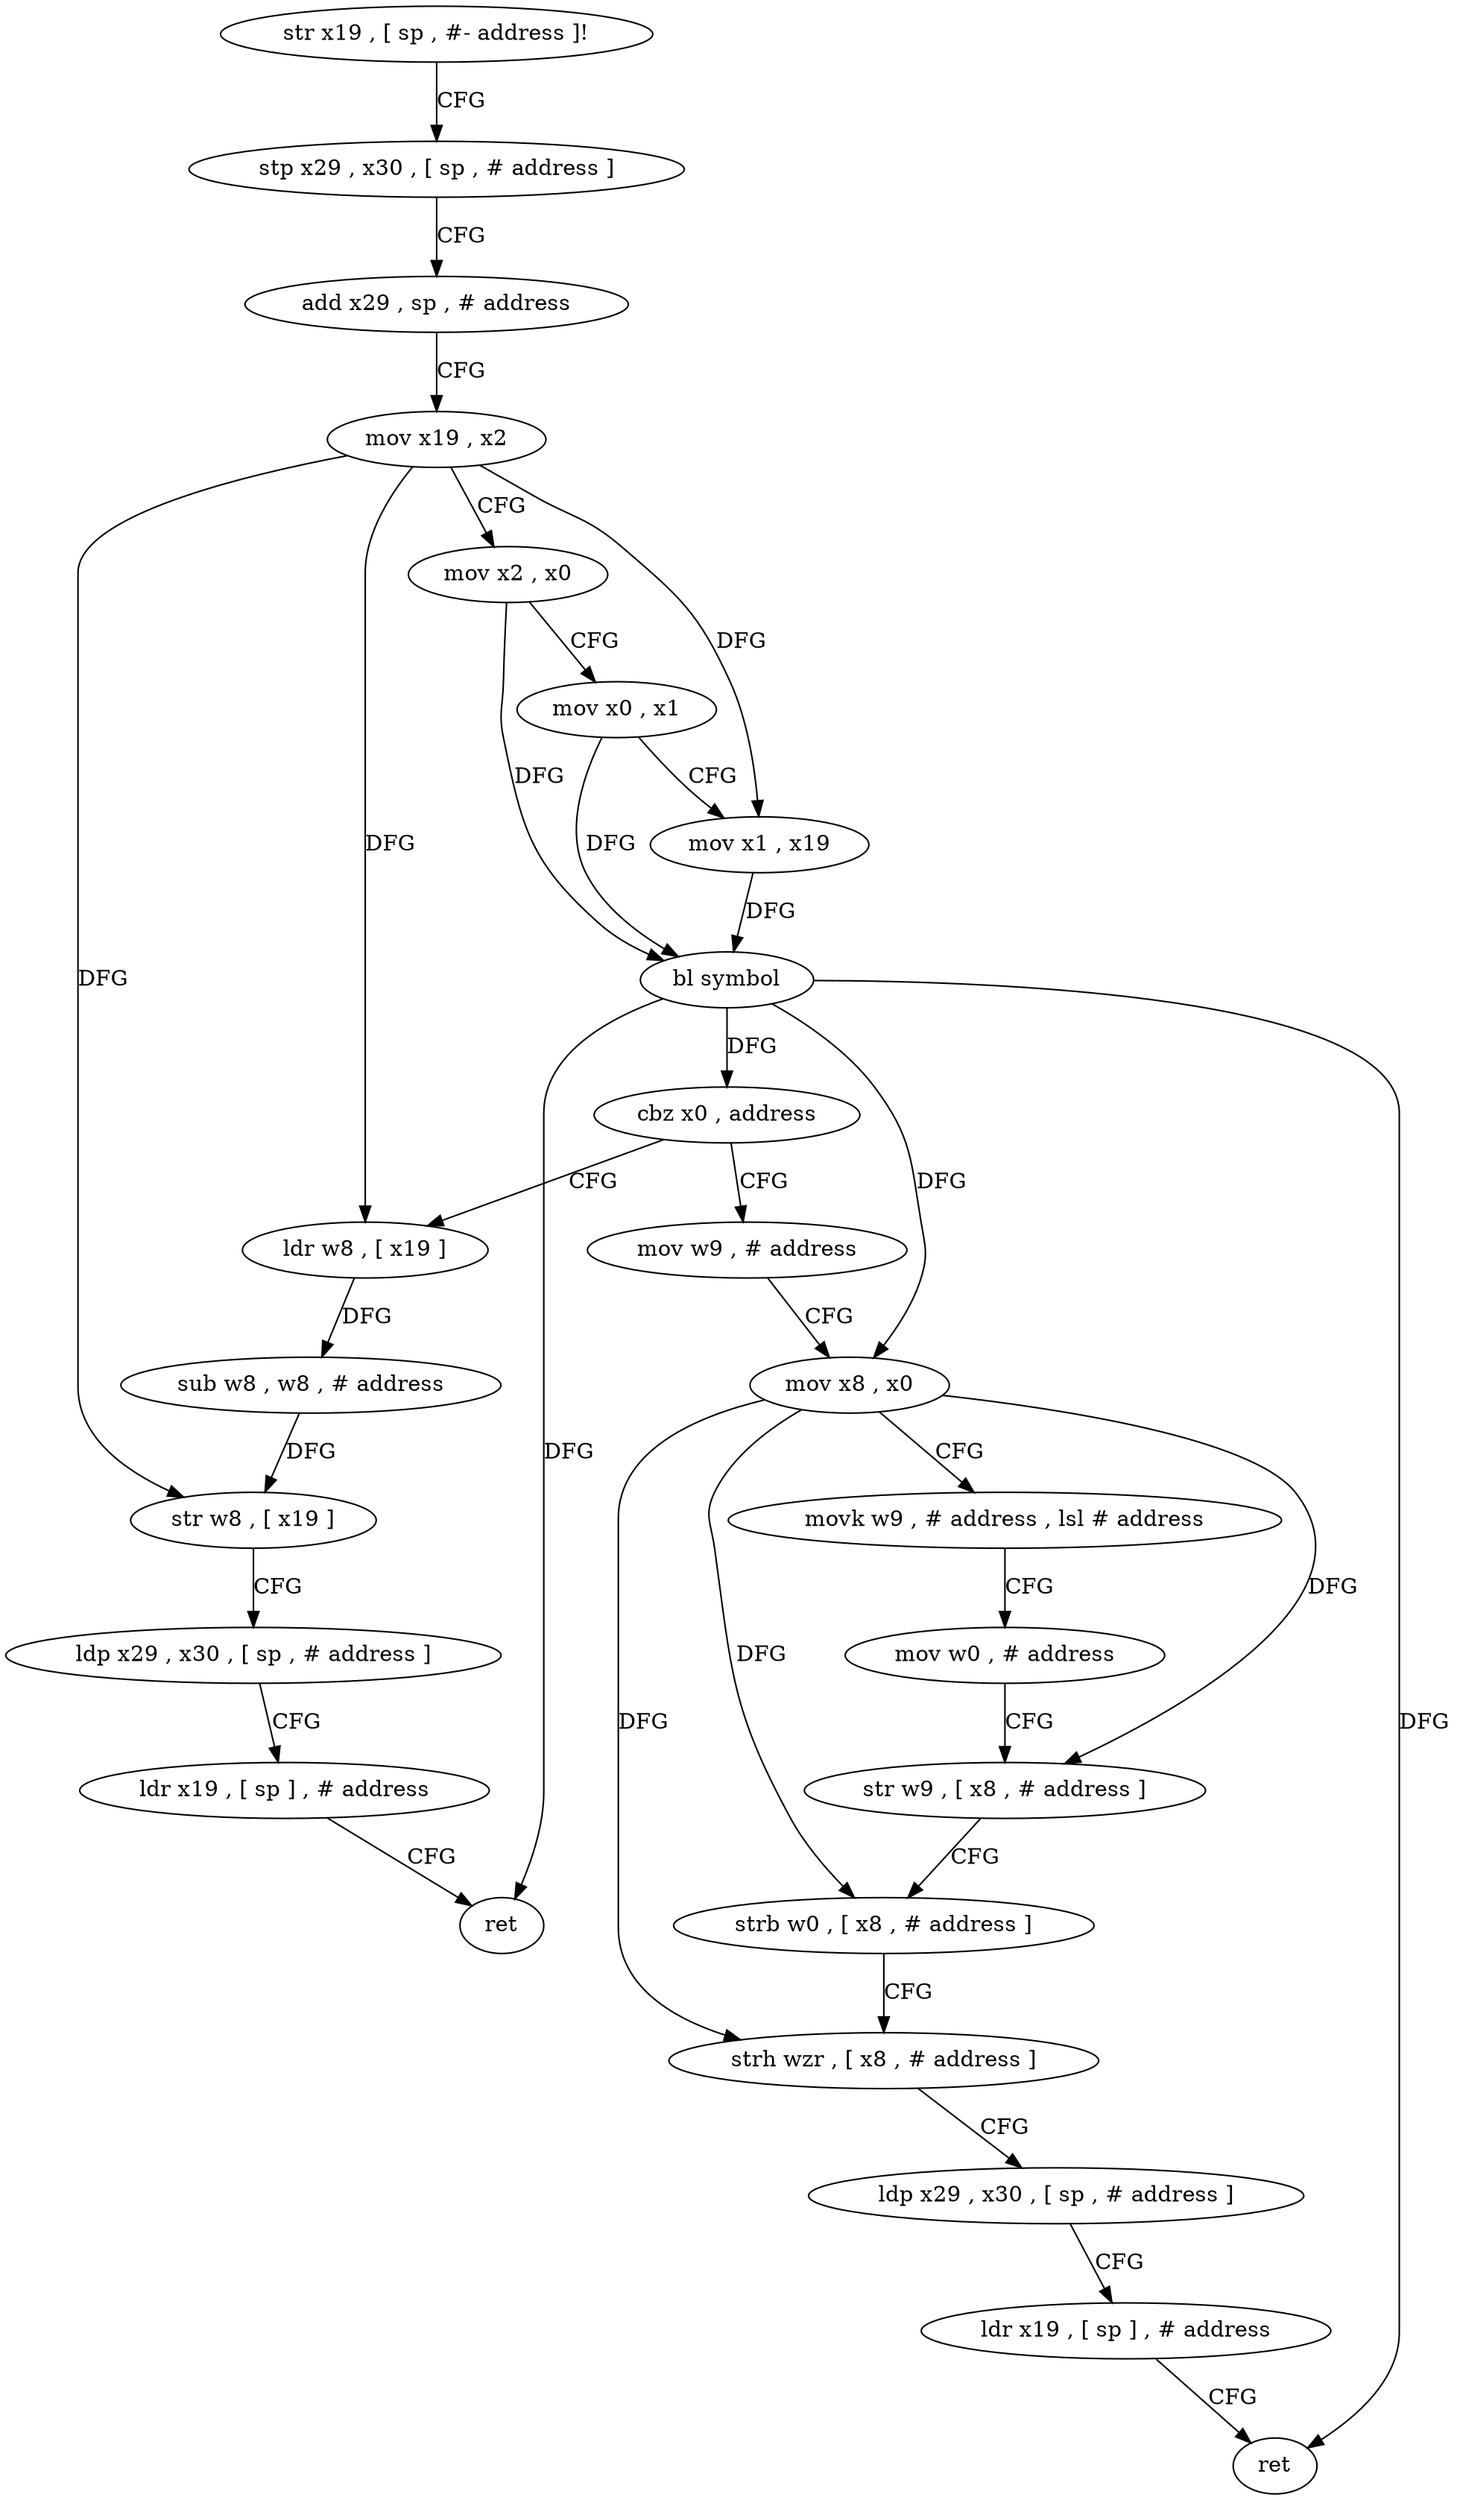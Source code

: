 digraph "func" {
"4250604" [label = "str x19 , [ sp , #- address ]!" ]
"4250608" [label = "stp x29 , x30 , [ sp , # address ]" ]
"4250612" [label = "add x29 , sp , # address" ]
"4250616" [label = "mov x19 , x2" ]
"4250620" [label = "mov x2 , x0" ]
"4250624" [label = "mov x0 , x1" ]
"4250628" [label = "mov x1 , x19" ]
"4250632" [label = "bl symbol" ]
"4250636" [label = "cbz x0 , address" ]
"4250680" [label = "ldr w8 , [ x19 ]" ]
"4250640" [label = "mov w9 , # address" ]
"4250684" [label = "sub w8 , w8 , # address" ]
"4250688" [label = "str w8 , [ x19 ]" ]
"4250692" [label = "ldp x29 , x30 , [ sp , # address ]" ]
"4250696" [label = "ldr x19 , [ sp ] , # address" ]
"4250700" [label = "ret" ]
"4250644" [label = "mov x8 , x0" ]
"4250648" [label = "movk w9 , # address , lsl # address" ]
"4250652" [label = "mov w0 , # address" ]
"4250656" [label = "str w9 , [ x8 , # address ]" ]
"4250660" [label = "strb w0 , [ x8 , # address ]" ]
"4250664" [label = "strh wzr , [ x8 , # address ]" ]
"4250668" [label = "ldp x29 , x30 , [ sp , # address ]" ]
"4250672" [label = "ldr x19 , [ sp ] , # address" ]
"4250676" [label = "ret" ]
"4250604" -> "4250608" [ label = "CFG" ]
"4250608" -> "4250612" [ label = "CFG" ]
"4250612" -> "4250616" [ label = "CFG" ]
"4250616" -> "4250620" [ label = "CFG" ]
"4250616" -> "4250628" [ label = "DFG" ]
"4250616" -> "4250680" [ label = "DFG" ]
"4250616" -> "4250688" [ label = "DFG" ]
"4250620" -> "4250624" [ label = "CFG" ]
"4250620" -> "4250632" [ label = "DFG" ]
"4250624" -> "4250628" [ label = "CFG" ]
"4250624" -> "4250632" [ label = "DFG" ]
"4250628" -> "4250632" [ label = "DFG" ]
"4250632" -> "4250636" [ label = "DFG" ]
"4250632" -> "4250700" [ label = "DFG" ]
"4250632" -> "4250644" [ label = "DFG" ]
"4250632" -> "4250676" [ label = "DFG" ]
"4250636" -> "4250680" [ label = "CFG" ]
"4250636" -> "4250640" [ label = "CFG" ]
"4250680" -> "4250684" [ label = "DFG" ]
"4250640" -> "4250644" [ label = "CFG" ]
"4250684" -> "4250688" [ label = "DFG" ]
"4250688" -> "4250692" [ label = "CFG" ]
"4250692" -> "4250696" [ label = "CFG" ]
"4250696" -> "4250700" [ label = "CFG" ]
"4250644" -> "4250648" [ label = "CFG" ]
"4250644" -> "4250656" [ label = "DFG" ]
"4250644" -> "4250660" [ label = "DFG" ]
"4250644" -> "4250664" [ label = "DFG" ]
"4250648" -> "4250652" [ label = "CFG" ]
"4250652" -> "4250656" [ label = "CFG" ]
"4250656" -> "4250660" [ label = "CFG" ]
"4250660" -> "4250664" [ label = "CFG" ]
"4250664" -> "4250668" [ label = "CFG" ]
"4250668" -> "4250672" [ label = "CFG" ]
"4250672" -> "4250676" [ label = "CFG" ]
}
